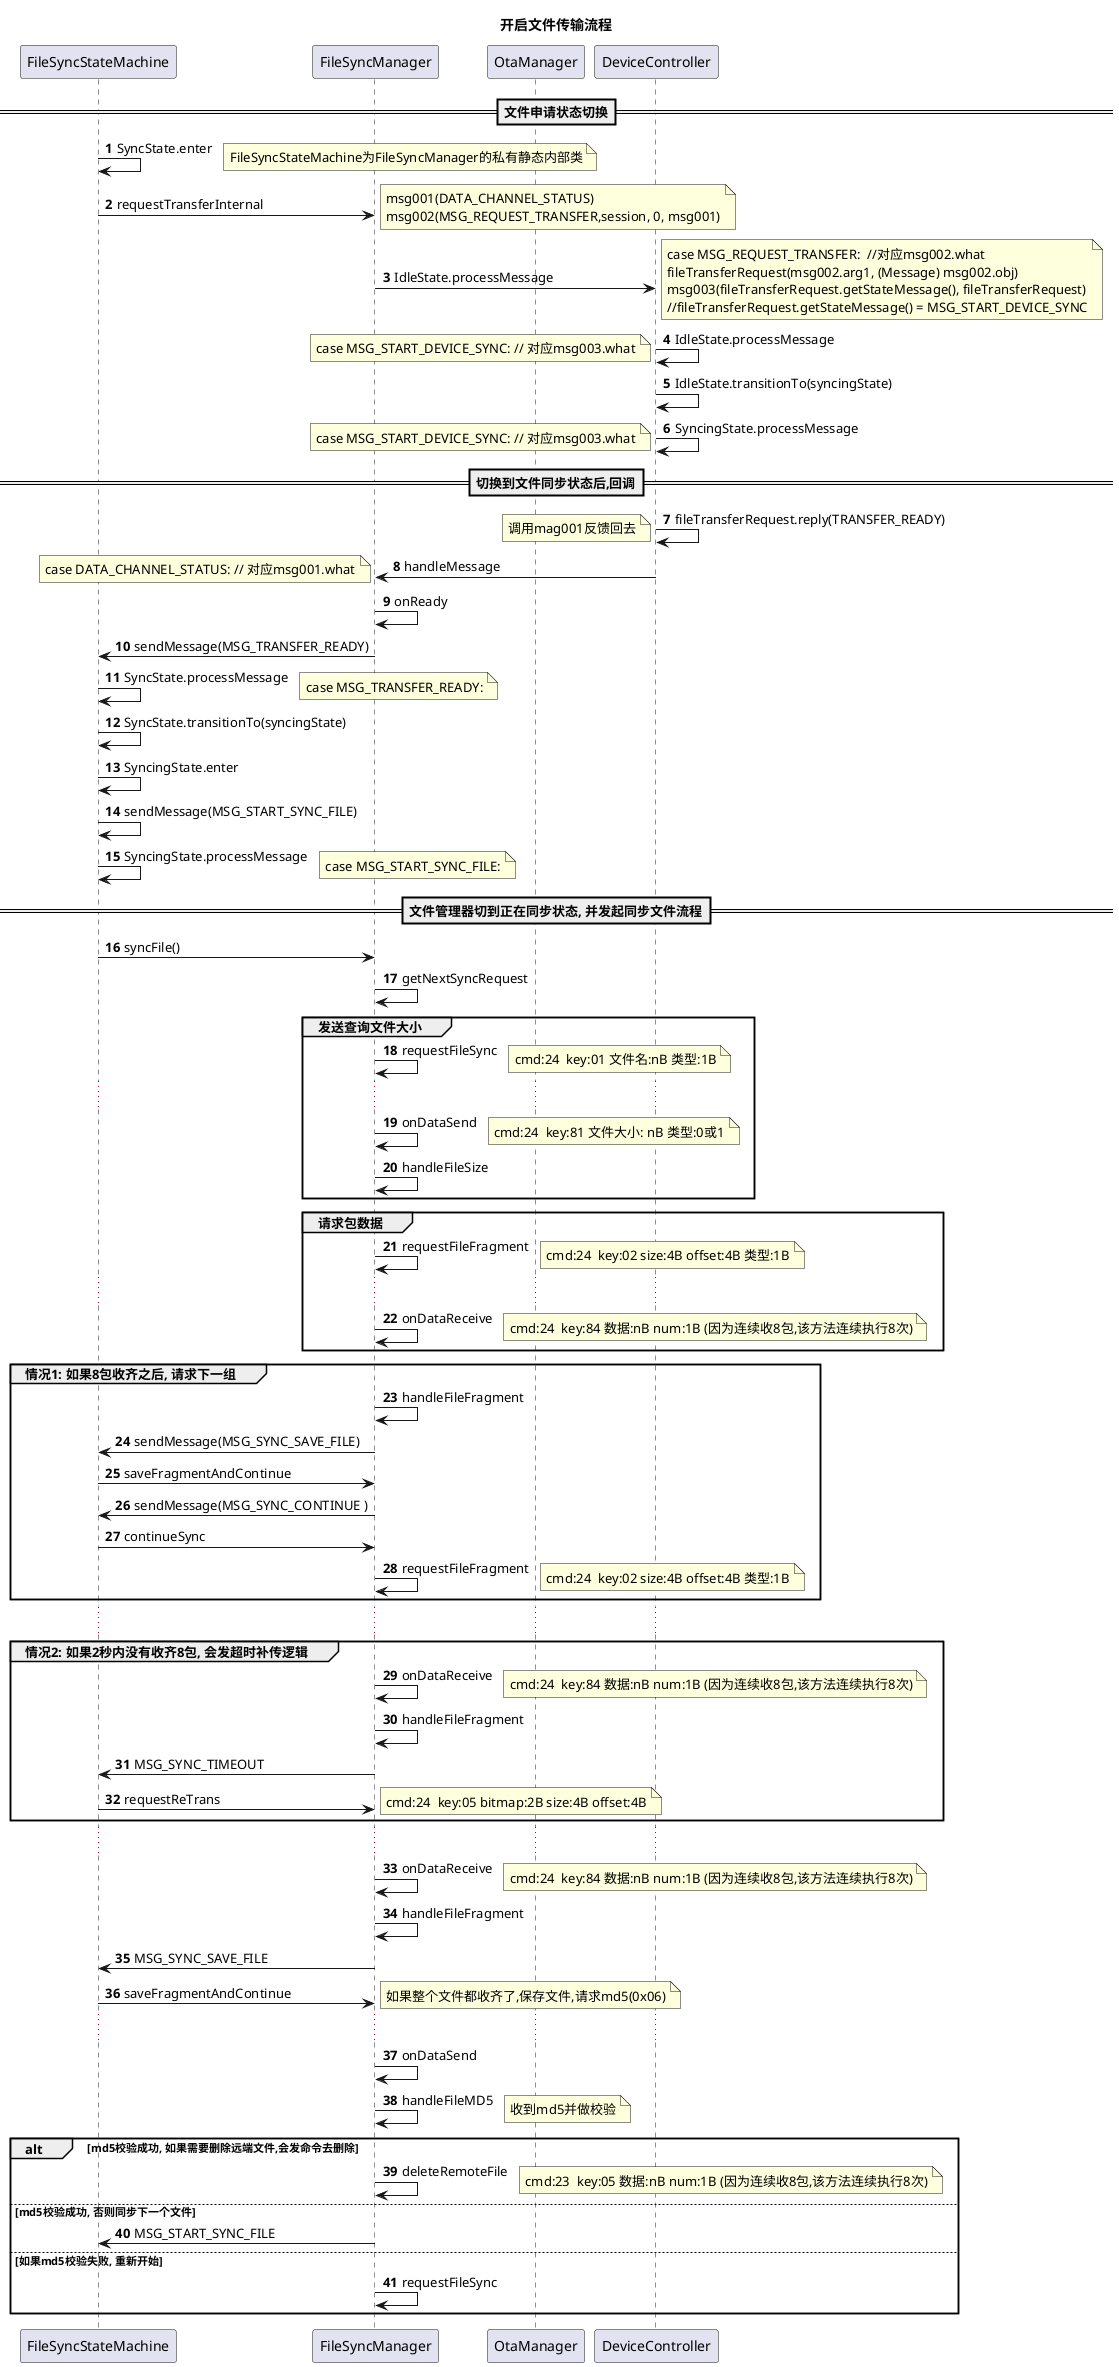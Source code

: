 @startuml
'https://plantuml.com/sequence-diagram

title:开启文件传输流程

participant FileSyncStateMachine
participant FileSyncManager
participant OtaManager
participant DeviceController

autonumber

== 文件申请状态切换==
FileSyncStateMachine -> FileSyncStateMachine: SyncState.enter
note right: FileSyncStateMachine为FileSyncManager的私有静态内部类
FileSyncStateMachine -> FileSyncManager: requestTransferInternal
note right
msg001(DATA_CHANNEL_STATUS)
msg002(MSG_REQUEST_TRANSFER,session, 0, msg001)
end note

FileSyncManager -> DeviceController: IdleState.processMessage
note right
case MSG_REQUEST_TRANSFER:  //对应msg002.what
fileTransferRequest(msg002.arg1, (Message) msg002.obj)
msg003(fileTransferRequest.getStateMessage(), fileTransferRequest)
//fileTransferRequest.getStateMessage() = MSG_START_DEVICE_SYNC
end note

DeviceController -> DeviceController: IdleState.processMessage
note left: case MSG_START_DEVICE_SYNC: // 对应msg003.what
DeviceController -> DeviceController: IdleState.transitionTo(syncingState)
DeviceController -> DeviceController: SyncingState.processMessage
note left: case MSG_START_DEVICE_SYNC: // 对应msg003.what
== 切换到文件同步状态后,回调==
DeviceController -> DeviceController: fileTransferRequest.reply(TRANSFER_READY)
note left: 调用mag001反馈回去
DeviceController->FileSyncManager: handleMessage
note left: case DATA_CHANNEL_STATUS: // 对应msg001.what
FileSyncManager->FileSyncManager: onReady
FileSyncManager->FileSyncStateMachine: sendMessage(MSG_TRANSFER_READY)
FileSyncStateMachine->FileSyncStateMachine:SyncState.processMessage
note right:case MSG_TRANSFER_READY:
FileSyncStateMachine->FileSyncStateMachine:SyncState.transitionTo(syncingState)
FileSyncStateMachine->FileSyncStateMachine:SyncingState.enter
FileSyncStateMachine->FileSyncStateMachine:sendMessage(MSG_START_SYNC_FILE)
FileSyncStateMachine->FileSyncStateMachine:SyncingState.processMessage
note right:case MSG_START_SYNC_FILE:
== 文件管理器切到正在同步状态, 并发起同步文件流程==
FileSyncStateMachine->FileSyncManager:syncFile()
FileSyncManager->FileSyncManager:getNextSyncRequest
group  发送查询文件大小
FileSyncManager->FileSyncManager:requestFileSync
note right: cmd:24  key:01 文件名:nB 类型:1B
...
FileSyncManager->FileSyncManager:onDataSend
note right: cmd:24  key:81 文件大小: nB 类型:0或1
FileSyncManager->FileSyncManager:handleFileSize
end

group   请求包数据
FileSyncManager->FileSyncManager:requestFileFragment
note right: cmd:24  key:02 size:4B offset:4B 类型:1B
...
FileSyncManager->FileSyncManager:onDataReceive
note right: cmd:24  key:84 数据:nB num:1B (因为连续收8包,该方法连续执行8次)
end

group   情况1: 如果8包收齐之后, 请求下一组
FileSyncManager->FileSyncManager:handleFileFragment
FileSyncManager->FileSyncStateMachine:sendMessage(MSG_SYNC_SAVE_FILE)
FileSyncStateMachine->FileSyncManager:saveFragmentAndContinue
FileSyncManager->FileSyncStateMachine:sendMessage(MSG_SYNC_CONTINUE )
FileSyncStateMachine->FileSyncManager:continueSync
FileSyncManager->FileSyncManager:requestFileFragment
note right: cmd:24  key:02 size:4B offset:4B 类型:1B
end
...
group 情况2: 如果2秒内没有收齐8包, 会发超时补传逻辑
FileSyncManager->FileSyncManager:onDataReceive
note right: cmd:24  key:84 数据:nB num:1B (因为连续收8包,该方法连续执行8次)
FileSyncManager->FileSyncManager:handleFileFragment
FileSyncManager->FileSyncStateMachine:MSG_SYNC_TIMEOUT
FileSyncStateMachine->FileSyncManager:requestReTrans
note right: cmd:24  key:05 bitmap:2B size:4B offset:4B
end
...
FileSyncManager->FileSyncManager:onDataReceive
note right: cmd:24  key:84 数据:nB num:1B (因为连续收8包,该方法连续执行8次)
FileSyncManager->FileSyncManager:handleFileFragment
FileSyncManager->FileSyncStateMachine:MSG_SYNC_SAVE_FILE
FileSyncStateMachine->FileSyncManager:saveFragmentAndContinue
note right: 如果整个文件都收齐了,保存文件,请求md5(0x06)
...
FileSyncManager->FileSyncManager:onDataSend
FileSyncManager->FileSyncManager:handleFileMD5
note right:  收到md5并做校验
alt md5校验成功, 如果需要删除远端文件,会发命令去删除
FileSyncManager->FileSyncManager:deleteRemoteFile
note right: cmd:23  key:05 数据:nB num:1B (因为连续收8包,该方法连续执行8次)
else md5校验成功, 否则同步下一个文件
FileSyncManager->FileSyncStateMachine:MSG_START_SYNC_FILE
else 如果md5校验失败, 重新开始
FileSyncManager->FileSyncManager:requestFileSync
end

@enduml